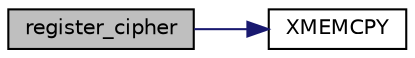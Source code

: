 digraph "register_cipher"
{
 // LATEX_PDF_SIZE
  edge [fontname="Helvetica",fontsize="10",labelfontname="Helvetica",labelfontsize="10"];
  node [fontname="Helvetica",fontsize="10",shape=record];
  rankdir="LR";
  Node0 [label="register_cipher",height=0.2,width=0.4,color="black", fillcolor="grey75", style="filled", fontcolor="black",tooltip="Register a cipher with the descriptor table."];
  Node0 -> Node1 [color="midnightblue",fontsize="10",style="solid",fontname="Helvetica"];
  Node1 [label="XMEMCPY",height=0.2,width=0.4,color="black", fillcolor="white", style="filled",URL="$tomcrypt__cfg_8h.html#a7691dd48d60d5fc6daf2fa7ec4c55e12",tooltip=" "];
}
